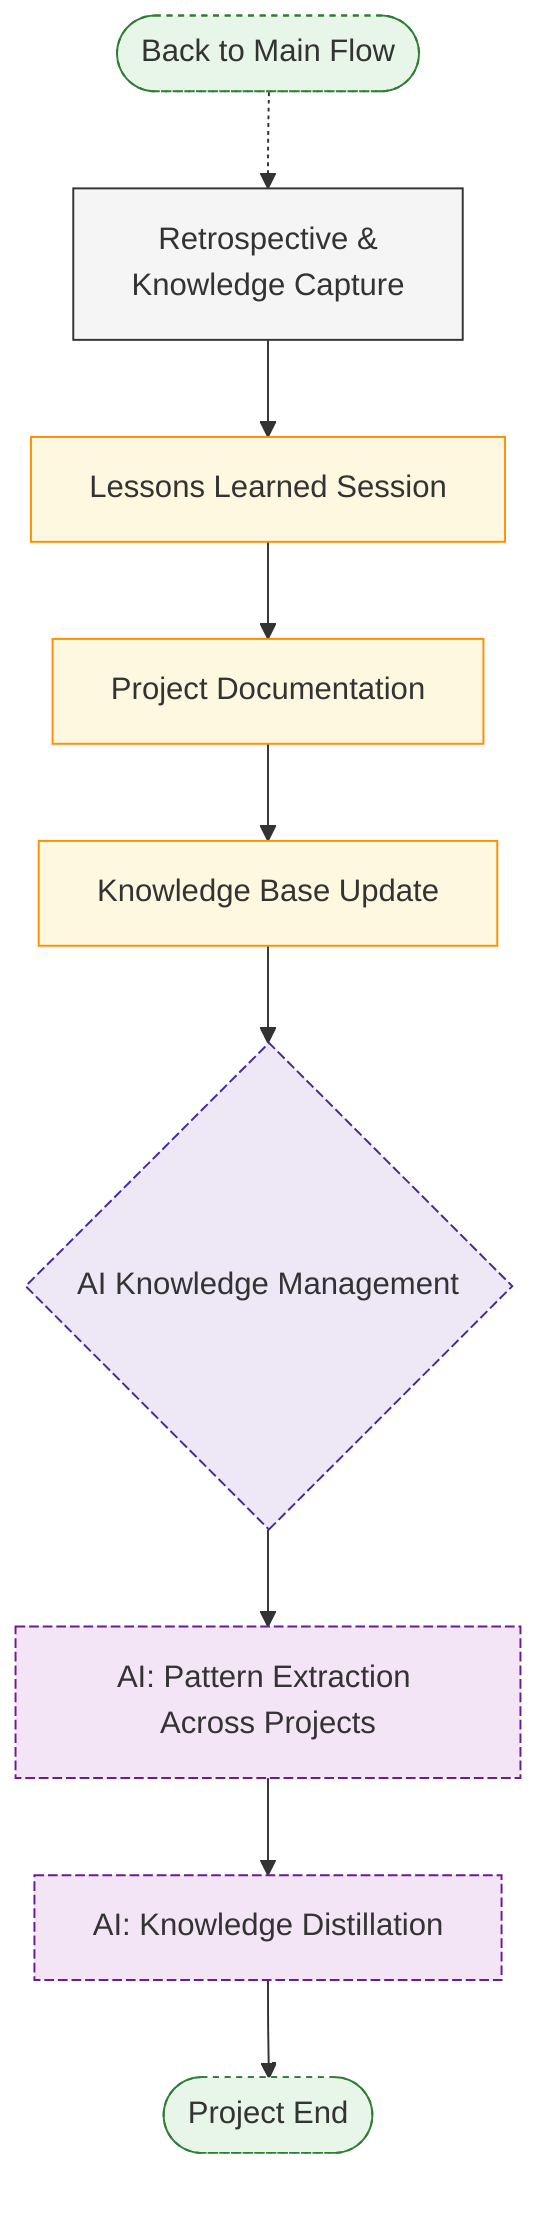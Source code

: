 flowchart TD
    %% Retrospective & Knowledge Capture Subtree
    
    %% Main node connecting back to main diagram
    mainFlow(["Back to Main Flow"]) -.-> retrospective[Retrospective &\nKnowledge Capture]
    
    %% Detailed steps within Retrospective phase (limited to ~5 nodes)
    retrospective --> lessonsLearned[Lessons Learned Session]
    lessonsLearned --> projectDocumentation[Project Documentation]
    projectDocumentation --> knowledgeBase[Knowledge Base Update]
    
    %% AI Integration - Knowledge Management
    knowledgeBase --> aiKnowledgeManager{AI Knowledge Management}
    aiKnowledgeManager --> patternExtraction[AI: Pattern Extraction Across Projects]
    patternExtraction --> knowledgeDistillation[AI: Knowledge Distillation]
    
    %% Return to main flow
    knowledgeDistillation --> projectEnd(["Project End"])
    
    %% Click interactions
    click mainFlow "../index.html" "Return to main workflow"
    click projectEnd ""../index.html" "Return to main workflow"
    click aiKnowledgeManager "#" "AI Knowledge Management

Purpose: Extract patterns across projects and distill knowledge for future engagements

Prompt example: 'Compare the outcomes of this project with our previous work in [industry]. What patterns emerge regarding successful approaches, and how might we codify these into our methodology?'

Click for more details"
    
    %% Detailed Styling and Classifications
    classDef phase fill:#f5f5f5,stroke:#333,stroke-width:1px;
    classDef subProcess fill:#fff8e1,stroke:#ff8f00,stroke-width:1px;
    classDef aiDecision fill:#ede7f6,stroke:#4527a0,stroke-width:1px,stroke-dasharray: 5 2;
    classDef aiNode fill:#f3e5f5,stroke:#6a1b9a,stroke-width:1px,stroke-dasharray: 5 2;
    classDef navigation fill:#e8f5e9,stroke:#2e7d32,stroke-width:1px,stroke-dasharray: 3 3;
    
    %% Apply styles to nodes
    class retrospective phase;
    class lessonsLearned,projectDocumentation,knowledgeBase subProcess;
    class aiKnowledgeManager aiDecision;
    class patternExtraction,knowledgeDistillation aiNode;
    class mainFlow,projectEnd navigation;